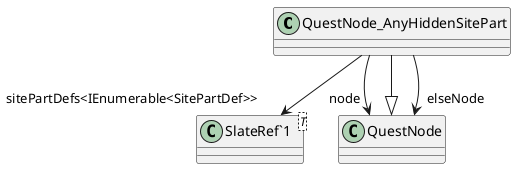 @startuml
class QuestNode_AnyHiddenSitePart {
}
class "SlateRef`1"<T> {
}
QuestNode <|-- QuestNode_AnyHiddenSitePart
QuestNode_AnyHiddenSitePart --> "sitePartDefs<IEnumerable<SitePartDef>>" "SlateRef`1"
QuestNode_AnyHiddenSitePart --> "node" QuestNode
QuestNode_AnyHiddenSitePart --> "elseNode" QuestNode
@enduml
